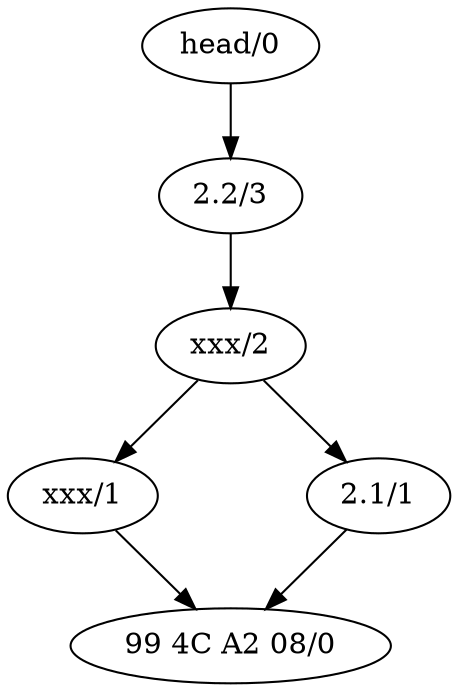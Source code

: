     digraph graphname {
        //rankdir=LR;  // Rank Direction Left to Right

        nodesep=1.0 // increases the separation between nodes
        edge [];
        //splines = true;

        n_000[label="head/0"];
n_001[label="2.2/3"];
n_002[label="xxx/2"];
n_003[label="xxx/1"];
n_004[label="99 4C A2 08/0"];
n_005[label="2.1/1"];
        n_000 -> n_001
n_001 -> n_002
n_002 -> n_003
n_002 -> n_005
n_003 -> n_004
n_005 -> n_004
    }
    